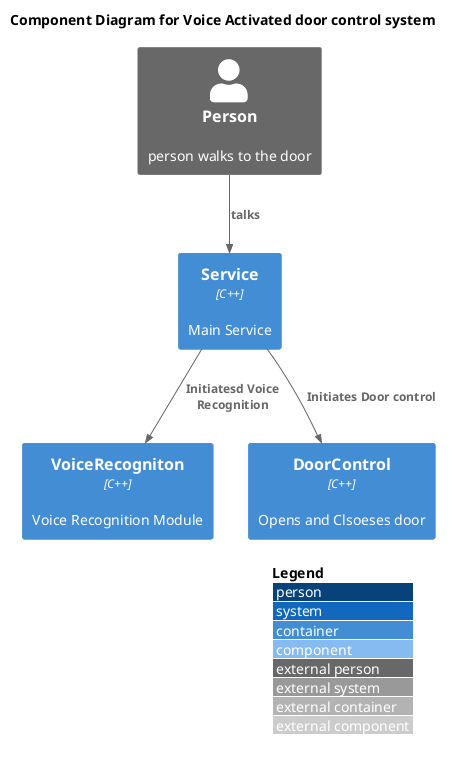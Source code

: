 [plantuml,target="c4-component-diagram",format="svg",align="center"]
----
' tag::code[]
@startuml
!include <C4/C4_Component>

LAYOUT_WITH_LEGEND()

title Component Diagram for Voice Activated door control system

Person_Ext(customer, "Person", "person walks to the door")
Container(Service, "Service", "C++", "Main Service")

Container(VoiceRecogniton, "VoiceRecogniton", "C++", "Voice Recognition Module")
Container(DoorControl, "DoorControl", "C++", "Opens and Clsoeses door")

Rel(customer,Service,"talks")
Rel(Service,VoiceRecogniton,"Initiatesd Voice Recognition")
Rel(Service,DoorControl,"Initiates Door control")
@enduml
' end::code[]
----
